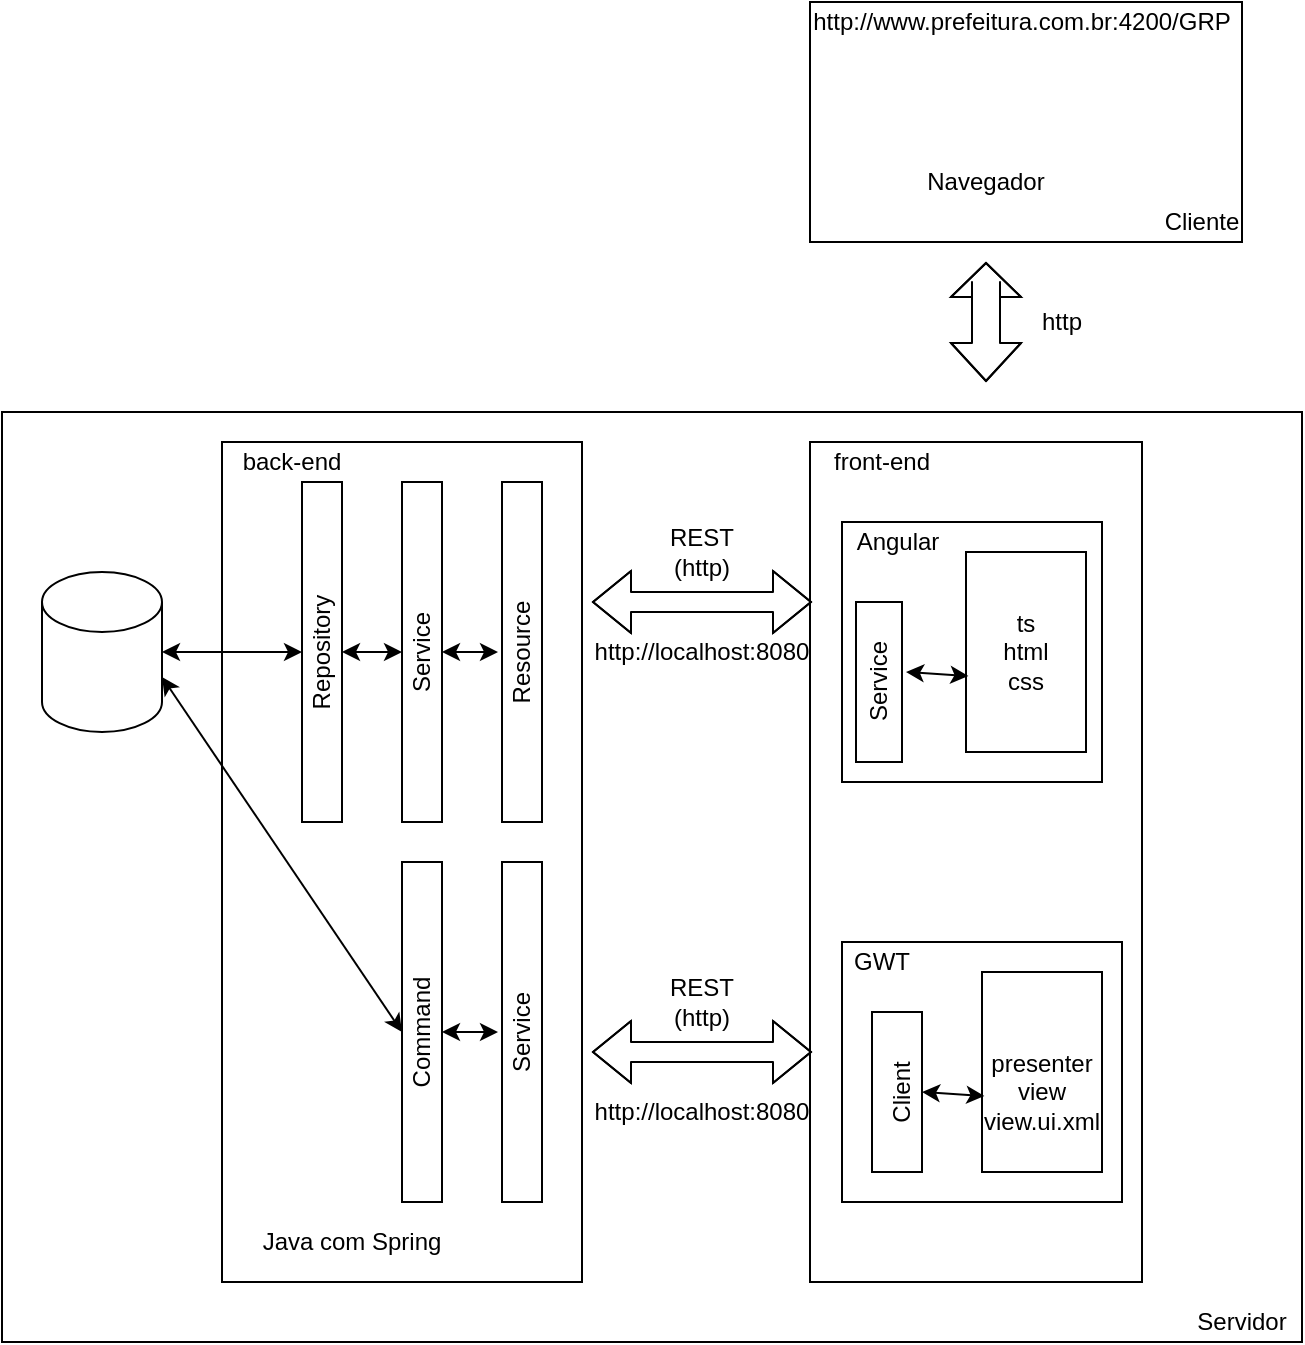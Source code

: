 <mxfile version="13.6.10" type="github">
  <diagram id="UNjcXOiFNJjOu8oi0dRS" name="Page-1">
    <mxGraphModel dx="1422" dy="491" grid="1" gridSize="10" guides="1" tooltips="1" connect="1" arrows="1" fold="1" page="1" pageScale="1" pageWidth="827" pageHeight="1169" math="0" shadow="0">
      <root>
        <mxCell id="0" />
        <mxCell id="1" parent="0" />
        <mxCell id="2LmR6IETJDSdwjrf0GKa-2" value="" style="rounded=0;whiteSpace=wrap;html=1;" parent="1" vertex="1">
          <mxGeometry x="10" y="225" width="650" height="465" as="geometry" />
        </mxCell>
        <mxCell id="ASgy-5bXyXyF4e_x0ZIl-36" value="" style="rounded=0;whiteSpace=wrap;html=1;" parent="1" vertex="1">
          <mxGeometry x="414" y="240" width="166" height="420" as="geometry" />
        </mxCell>
        <mxCell id="ASgy-5bXyXyF4e_x0ZIl-9" value="" style="rounded=0;whiteSpace=wrap;html=1;" parent="1" vertex="1">
          <mxGeometry x="120" y="240" width="180" height="420" as="geometry" />
        </mxCell>
        <mxCell id="ASgy-5bXyXyF4e_x0ZIl-1" value="" style="rounded=0;whiteSpace=wrap;html=1;" parent="1" vertex="1">
          <mxGeometry x="160" y="260" width="20" height="170" as="geometry" />
        </mxCell>
        <mxCell id="ASgy-5bXyXyF4e_x0ZIl-2" value="Repository" style="text;html=1;strokeColor=none;fillColor=none;align=center;verticalAlign=middle;whiteSpace=wrap;rounded=0;rotation=-90;" parent="1" vertex="1">
          <mxGeometry x="100" y="335" width="140" height="20" as="geometry" />
        </mxCell>
        <mxCell id="ASgy-5bXyXyF4e_x0ZIl-3" value="" style="rounded=0;whiteSpace=wrap;html=1;" parent="1" vertex="1">
          <mxGeometry x="210" y="260" width="20" height="170" as="geometry" />
        </mxCell>
        <mxCell id="ASgy-5bXyXyF4e_x0ZIl-4" value="Service" style="text;html=1;strokeColor=none;fillColor=none;align=center;verticalAlign=middle;whiteSpace=wrap;rounded=0;rotation=-90;" parent="1" vertex="1">
          <mxGeometry x="150" y="335" width="140" height="20" as="geometry" />
        </mxCell>
        <mxCell id="ASgy-5bXyXyF4e_x0ZIl-5" value="" style="rounded=0;whiteSpace=wrap;html=1;" parent="1" vertex="1">
          <mxGeometry x="260" y="260" width="20" height="170" as="geometry" />
        </mxCell>
        <mxCell id="ASgy-5bXyXyF4e_x0ZIl-6" value="Resource" style="text;html=1;strokeColor=none;fillColor=none;align=center;verticalAlign=middle;whiteSpace=wrap;rounded=0;rotation=-90;" parent="1" vertex="1">
          <mxGeometry x="200" y="335" width="140" height="20" as="geometry" />
        </mxCell>
        <mxCell id="ASgy-5bXyXyF4e_x0ZIl-7" value="" style="endArrow=classic;startArrow=classic;html=1;exitX=0.5;exitY=1;exitDx=0;exitDy=0;" parent="1" source="ASgy-5bXyXyF4e_x0ZIl-2" edge="1">
          <mxGeometry width="50" height="50" relative="1" as="geometry">
            <mxPoint x="410" y="430" as="sourcePoint" />
            <mxPoint x="210" y="345" as="targetPoint" />
          </mxGeometry>
        </mxCell>
        <mxCell id="ASgy-5bXyXyF4e_x0ZIl-8" value="" style="endArrow=classic;startArrow=classic;html=1;exitX=0.5;exitY=1;exitDx=0;exitDy=0;" parent="1" source="ASgy-5bXyXyF4e_x0ZIl-4" edge="1">
          <mxGeometry width="50" height="50" relative="1" as="geometry">
            <mxPoint x="190" y="355" as="sourcePoint" />
            <mxPoint x="258" y="345" as="targetPoint" />
          </mxGeometry>
        </mxCell>
        <mxCell id="ASgy-5bXyXyF4e_x0ZIl-10" value="" style="shape=cylinder3;whiteSpace=wrap;html=1;boundedLbl=1;backgroundOutline=1;size=15;" parent="1" vertex="1">
          <mxGeometry x="30" y="305" width="60" height="80" as="geometry" />
        </mxCell>
        <mxCell id="ASgy-5bXyXyF4e_x0ZIl-11" value="" style="endArrow=classic;startArrow=classic;html=1;exitX=1;exitY=0.5;exitDx=0;exitDy=0;exitPerimeter=0;entryX=0.5;entryY=0;entryDx=0;entryDy=0;" parent="1" source="ASgy-5bXyXyF4e_x0ZIl-10" target="ASgy-5bXyXyF4e_x0ZIl-2" edge="1">
          <mxGeometry width="50" height="50" relative="1" as="geometry">
            <mxPoint x="370" y="410" as="sourcePoint" />
            <mxPoint x="420" y="360" as="targetPoint" />
          </mxGeometry>
        </mxCell>
        <mxCell id="ASgy-5bXyXyF4e_x0ZIl-12" value="back-end&lt;br&gt;" style="text;html=1;strokeColor=none;fillColor=none;align=center;verticalAlign=middle;whiteSpace=wrap;rounded=0;" parent="1" vertex="1">
          <mxGeometry x="120" y="240" width="70" height="20" as="geometry" />
        </mxCell>
        <mxCell id="ASgy-5bXyXyF4e_x0ZIl-13" value="Java com Spring" style="text;html=1;strokeColor=none;fillColor=none;align=center;verticalAlign=middle;whiteSpace=wrap;rounded=0;" parent="1" vertex="1">
          <mxGeometry x="130" y="630" width="110" height="20" as="geometry" />
        </mxCell>
        <mxCell id="ASgy-5bXyXyF4e_x0ZIl-14" value="" style="rounded=0;whiteSpace=wrap;html=1;" parent="1" vertex="1">
          <mxGeometry x="430" y="280" width="130" height="130" as="geometry" />
        </mxCell>
        <mxCell id="ASgy-5bXyXyF4e_x0ZIl-15" value="" style="rounded=0;whiteSpace=wrap;html=1;" parent="1" vertex="1">
          <mxGeometry x="430" y="490" width="140" height="130" as="geometry" />
        </mxCell>
        <mxCell id="ASgy-5bXyXyF4e_x0ZIl-16" value="Angular" style="text;html=1;strokeColor=none;fillColor=none;align=center;verticalAlign=middle;whiteSpace=wrap;rounded=0;" parent="1" vertex="1">
          <mxGeometry x="437.5" y="280" width="40" height="20" as="geometry" />
        </mxCell>
        <mxCell id="ASgy-5bXyXyF4e_x0ZIl-17" value="GWT" style="text;html=1;strokeColor=none;fillColor=none;align=center;verticalAlign=middle;whiteSpace=wrap;rounded=0;" parent="1" vertex="1">
          <mxGeometry x="430" y="490" width="40" height="20" as="geometry" />
        </mxCell>
        <mxCell id="ASgy-5bXyXyF4e_x0ZIl-18" value="" style="rounded=0;whiteSpace=wrap;html=1;" parent="1" vertex="1">
          <mxGeometry x="210" y="450" width="20" height="170" as="geometry" />
        </mxCell>
        <mxCell id="ASgy-5bXyXyF4e_x0ZIl-19" value="Command" style="text;html=1;strokeColor=none;fillColor=none;align=center;verticalAlign=middle;whiteSpace=wrap;rounded=0;rotation=-90;" parent="1" vertex="1">
          <mxGeometry x="150" y="525" width="140" height="20" as="geometry" />
        </mxCell>
        <mxCell id="ASgy-5bXyXyF4e_x0ZIl-20" value="" style="rounded=0;whiteSpace=wrap;html=1;" parent="1" vertex="1">
          <mxGeometry x="260" y="450" width="20" height="170" as="geometry" />
        </mxCell>
        <mxCell id="ASgy-5bXyXyF4e_x0ZIl-21" value="Service" style="text;html=1;strokeColor=none;fillColor=none;align=center;verticalAlign=middle;whiteSpace=wrap;rounded=0;rotation=-90;" parent="1" vertex="1">
          <mxGeometry x="200" y="525" width="140" height="20" as="geometry" />
        </mxCell>
        <mxCell id="ASgy-5bXyXyF4e_x0ZIl-22" value="" style="endArrow=classic;startArrow=classic;html=1;exitX=0.5;exitY=1;exitDx=0;exitDy=0;" parent="1" source="ASgy-5bXyXyF4e_x0ZIl-19" edge="1">
          <mxGeometry width="50" height="50" relative="1" as="geometry">
            <mxPoint x="190" y="545" as="sourcePoint" />
            <mxPoint x="258" y="535" as="targetPoint" />
          </mxGeometry>
        </mxCell>
        <mxCell id="ASgy-5bXyXyF4e_x0ZIl-23" value="" style="endArrow=classic;startArrow=classic;html=1;exitX=1;exitY=0;exitDx=0;exitDy=52.5;exitPerimeter=0;entryX=0.5;entryY=0;entryDx=0;entryDy=0;" parent="1" source="ASgy-5bXyXyF4e_x0ZIl-10" target="ASgy-5bXyXyF4e_x0ZIl-19" edge="1">
          <mxGeometry width="50" height="50" relative="1" as="geometry">
            <mxPoint x="100" y="355" as="sourcePoint" />
            <mxPoint x="170" y="355" as="targetPoint" />
          </mxGeometry>
        </mxCell>
        <mxCell id="ASgy-5bXyXyF4e_x0ZIl-24" value="" style="rounded=0;whiteSpace=wrap;html=1;" parent="1" vertex="1">
          <mxGeometry x="445" y="525" width="25" height="80" as="geometry" />
        </mxCell>
        <mxCell id="ASgy-5bXyXyF4e_x0ZIl-25" value="Client" style="text;html=1;strokeColor=none;fillColor=none;align=center;verticalAlign=middle;whiteSpace=wrap;rounded=0;rotation=-90;" parent="1" vertex="1">
          <mxGeometry x="440" y="555" width="40" height="20" as="geometry" />
        </mxCell>
        <mxCell id="ASgy-5bXyXyF4e_x0ZIl-26" value="" style="rounded=0;whiteSpace=wrap;html=1;" parent="1" vertex="1">
          <mxGeometry x="500" y="505" width="60" height="100" as="geometry" />
        </mxCell>
        <mxCell id="ASgy-5bXyXyF4e_x0ZIl-27" value="presenter&lt;br&gt;view&lt;br&gt;view.ui.xml" style="text;html=1;strokeColor=none;fillColor=none;align=center;verticalAlign=middle;whiteSpace=wrap;rounded=0;rotation=0;" parent="1" vertex="1">
          <mxGeometry x="510" y="555" width="40" height="20" as="geometry" />
        </mxCell>
        <mxCell id="ASgy-5bXyXyF4e_x0ZIl-28" value="" style="endArrow=classic;startArrow=classic;html=1;entryX=0.02;entryY=0.62;entryDx=0;entryDy=0;exitX=1;exitY=0.5;exitDx=0;exitDy=0;entryPerimeter=0;" parent="1" source="ASgy-5bXyXyF4e_x0ZIl-24" target="ASgy-5bXyXyF4e_x0ZIl-26" edge="1">
          <mxGeometry width="50" height="50" relative="1" as="geometry">
            <mxPoint x="370" y="370" as="sourcePoint" />
            <mxPoint x="420" y="320" as="targetPoint" />
          </mxGeometry>
        </mxCell>
        <mxCell id="ASgy-5bXyXyF4e_x0ZIl-29" value="" style="shape=flexArrow;endArrow=classic;startArrow=classic;html=1;" parent="1" edge="1">
          <mxGeometry width="50" height="50" relative="1" as="geometry">
            <mxPoint x="305" y="545" as="sourcePoint" />
            <mxPoint x="415" y="545" as="targetPoint" />
            <Array as="points">
              <mxPoint x="365" y="545" />
            </Array>
          </mxGeometry>
        </mxCell>
        <mxCell id="ASgy-5bXyXyF4e_x0ZIl-33" value="REST&lt;br&gt;(http)" style="text;html=1;strokeColor=none;fillColor=none;align=center;verticalAlign=middle;whiteSpace=wrap;rounded=0;" parent="1" vertex="1">
          <mxGeometry x="340" y="285" width="40" height="20" as="geometry" />
        </mxCell>
        <mxCell id="ASgy-5bXyXyF4e_x0ZIl-34" value="" style="shape=flexArrow;endArrow=classic;startArrow=classic;html=1;" parent="1" edge="1">
          <mxGeometry width="50" height="50" relative="1" as="geometry">
            <mxPoint x="305" y="320" as="sourcePoint" />
            <mxPoint x="415" y="320" as="targetPoint" />
            <Array as="points">
              <mxPoint x="365" y="320" />
            </Array>
          </mxGeometry>
        </mxCell>
        <mxCell id="ASgy-5bXyXyF4e_x0ZIl-35" value="REST&lt;br&gt;(http)" style="text;html=1;strokeColor=none;fillColor=none;align=center;verticalAlign=middle;whiteSpace=wrap;rounded=0;" parent="1" vertex="1">
          <mxGeometry x="340" y="510" width="40" height="20" as="geometry" />
        </mxCell>
        <mxCell id="ASgy-5bXyXyF4e_x0ZIl-37" value="front-end" style="text;html=1;strokeColor=none;fillColor=none;align=center;verticalAlign=middle;whiteSpace=wrap;rounded=0;" parent="1" vertex="1">
          <mxGeometry x="420" y="240" width="60" height="20" as="geometry" />
        </mxCell>
        <mxCell id="ASgy-5bXyXyF4e_x0ZIl-38" value="" style="rounded=0;whiteSpace=wrap;html=1;" parent="1" vertex="1">
          <mxGeometry x="414" y="20" width="216" height="120" as="geometry" />
        </mxCell>
        <mxCell id="ASgy-5bXyXyF4e_x0ZIl-39" value="http://www.prefeitura.com.br:4200/GRP" style="text;html=1;strokeColor=none;fillColor=none;align=center;verticalAlign=middle;whiteSpace=wrap;rounded=0;" parent="1" vertex="1">
          <mxGeometry x="500" y="20" width="40" height="20" as="geometry" />
        </mxCell>
        <mxCell id="ASgy-5bXyXyF4e_x0ZIl-40" value="Navegador" style="text;html=1;strokeColor=none;fillColor=none;align=center;verticalAlign=middle;whiteSpace=wrap;rounded=0;" parent="1" vertex="1">
          <mxGeometry x="482" y="100" width="40" height="20" as="geometry" />
        </mxCell>
        <mxCell id="ASgy-5bXyXyF4e_x0ZIl-41" value="" style="shape=flexArrow;endArrow=classic;startArrow=classic;html=1;width=14;endSize=5.33;" parent="1" edge="1">
          <mxGeometry width="50" height="50" relative="1" as="geometry">
            <mxPoint x="502" y="210" as="sourcePoint" />
            <mxPoint x="502" y="150" as="targetPoint" />
            <Array as="points">
              <mxPoint x="502" y="160" />
            </Array>
          </mxGeometry>
        </mxCell>
        <mxCell id="ASgy-5bXyXyF4e_x0ZIl-42" value="http" style="text;html=1;strokeColor=none;fillColor=none;align=center;verticalAlign=middle;whiteSpace=wrap;rounded=0;" parent="1" vertex="1">
          <mxGeometry x="520" y="170" width="40" height="20" as="geometry" />
        </mxCell>
        <mxCell id="ASgy-5bXyXyF4e_x0ZIl-43" value="" style="rounded=0;whiteSpace=wrap;html=1;" parent="1" vertex="1">
          <mxGeometry x="437" y="320" width="23" height="80" as="geometry" />
        </mxCell>
        <mxCell id="ASgy-5bXyXyF4e_x0ZIl-44" value="Service" style="text;html=1;strokeColor=none;fillColor=none;align=center;verticalAlign=middle;whiteSpace=wrap;rounded=0;rotation=-90;" parent="1" vertex="1">
          <mxGeometry x="428.5" y="350" width="40" height="20" as="geometry" />
        </mxCell>
        <mxCell id="ASgy-5bXyXyF4e_x0ZIl-45" value="" style="rounded=0;whiteSpace=wrap;html=1;" parent="1" vertex="1">
          <mxGeometry x="492" y="295" width="60" height="100" as="geometry" />
        </mxCell>
        <mxCell id="ASgy-5bXyXyF4e_x0ZIl-46" value="" style="endArrow=classic;startArrow=classic;html=1;entryX=0.02;entryY=0.62;entryDx=0;entryDy=0;exitX=1;exitY=0.5;exitDx=0;exitDy=0;entryPerimeter=0;" parent="1" target="ASgy-5bXyXyF4e_x0ZIl-45" edge="1">
          <mxGeometry width="50" height="50" relative="1" as="geometry">
            <mxPoint x="462" y="355" as="sourcePoint" />
            <mxPoint x="412" y="110" as="targetPoint" />
          </mxGeometry>
        </mxCell>
        <mxCell id="ASgy-5bXyXyF4e_x0ZIl-47" value="ts&lt;br&gt;html&lt;br&gt;css" style="text;html=1;strokeColor=none;fillColor=none;align=center;verticalAlign=middle;whiteSpace=wrap;rounded=0;rotation=0;" parent="1" vertex="1">
          <mxGeometry x="502" y="335" width="40" height="20" as="geometry" />
        </mxCell>
        <mxCell id="ASgy-5bXyXyF4e_x0ZIl-48" value="http://localhost:8080" style="text;html=1;strokeColor=none;fillColor=none;align=center;verticalAlign=middle;whiteSpace=wrap;rounded=0;" parent="1" vertex="1">
          <mxGeometry x="340" y="335" width="40" height="20" as="geometry" />
        </mxCell>
        <mxCell id="ASgy-5bXyXyF4e_x0ZIl-49" value="http://localhost:8080&lt;span style=&quot;color: rgb(6 , 125 , 23) ; background-color: rgb(255 , 255 , 255) ; font-family: &amp;#34;jetbrains mono&amp;#34; , monospace&quot;&gt;&lt;br&gt;&lt;/span&gt;" style="text;html=1;strokeColor=none;fillColor=none;align=center;verticalAlign=middle;whiteSpace=wrap;rounded=0;" parent="1" vertex="1">
          <mxGeometry x="340" y="565" width="40" height="20" as="geometry" />
        </mxCell>
        <mxCell id="2LmR6IETJDSdwjrf0GKa-1" value="Cliente" style="text;html=1;strokeColor=none;fillColor=none;align=center;verticalAlign=middle;whiteSpace=wrap;rounded=0;" parent="1" vertex="1">
          <mxGeometry x="590" y="120" width="40" height="20" as="geometry" />
        </mxCell>
        <mxCell id="2LmR6IETJDSdwjrf0GKa-3" value="Servidor" style="text;html=1;strokeColor=none;fillColor=none;align=center;verticalAlign=middle;whiteSpace=wrap;rounded=0;" parent="1" vertex="1">
          <mxGeometry x="610" y="670" width="40" height="20" as="geometry" />
        </mxCell>
      </root>
    </mxGraphModel>
  </diagram>
</mxfile>
